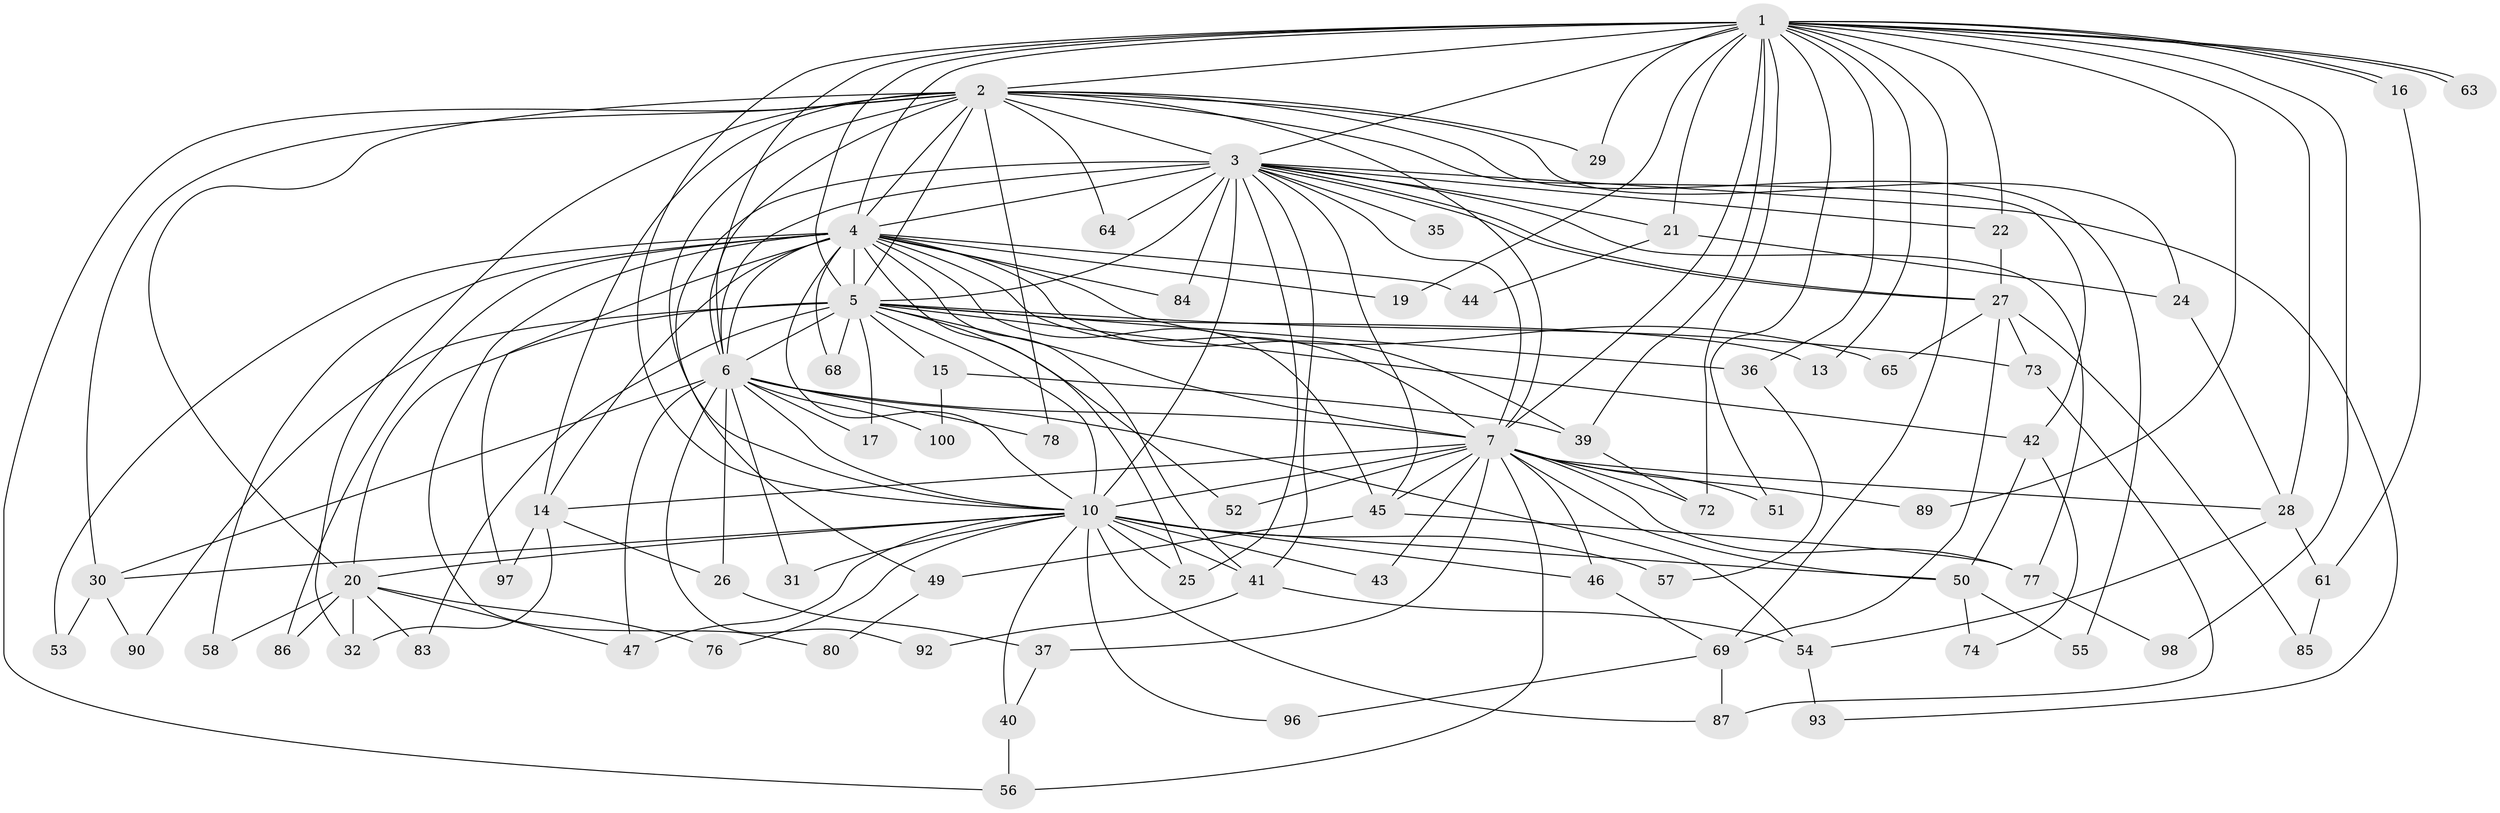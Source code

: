 // original degree distribution, {27: 0.01, 21: 0.01, 17: 0.01, 24: 0.03, 18: 0.01, 19: 0.01, 15: 0.01, 14: 0.01, 3: 0.22, 2: 0.53, 5: 0.06, 4: 0.07, 10: 0.01, 7: 0.01}
// Generated by graph-tools (version 1.1) at 2025/11/02/27/25 16:11:00]
// undirected, 74 vertices, 176 edges
graph export_dot {
graph [start="1"]
  node [color=gray90,style=filled];
  1 [super="+62"];
  2 [super="+12"];
  3 [super="+8"];
  4 [super="+11"];
  5 [super="+9"];
  6 [super="+71"];
  7 [super="+18"];
  10 [super="+23"];
  13;
  14 [super="+48"];
  15;
  16;
  17;
  19;
  20 [super="+34"];
  21;
  22;
  24;
  25 [super="+38"];
  26;
  27 [super="+60"];
  28 [super="+59"];
  29;
  30 [super="+33"];
  31;
  32 [super="+70"];
  35;
  36;
  37;
  39 [super="+66"];
  40 [super="+81"];
  41 [super="+79"];
  42;
  43;
  44;
  45 [super="+88"];
  46;
  47 [super="+67"];
  49;
  50 [super="+95"];
  51;
  52;
  53;
  54 [super="+91"];
  55;
  56;
  57;
  58;
  61;
  63;
  64;
  65;
  68;
  69 [super="+82"];
  72 [super="+75"];
  73;
  74;
  76;
  77 [super="+99"];
  78;
  80;
  83;
  84;
  85;
  86;
  87 [super="+94"];
  89;
  90;
  92;
  93;
  96;
  97;
  98;
  100;
  1 -- 2 [weight=2];
  1 -- 3 [weight=2];
  1 -- 4;
  1 -- 5 [weight=2];
  1 -- 6;
  1 -- 7;
  1 -- 10;
  1 -- 13;
  1 -- 16;
  1 -- 16;
  1 -- 19;
  1 -- 21;
  1 -- 22;
  1 -- 28;
  1 -- 29;
  1 -- 36;
  1 -- 51;
  1 -- 63;
  1 -- 63;
  1 -- 72;
  1 -- 89;
  1 -- 98;
  1 -- 69;
  1 -- 39;
  2 -- 3 [weight=2];
  2 -- 4;
  2 -- 5 [weight=3];
  2 -- 6;
  2 -- 7;
  2 -- 10;
  2 -- 14;
  2 -- 20;
  2 -- 24;
  2 -- 29;
  2 -- 42;
  2 -- 55;
  2 -- 56;
  2 -- 64;
  2 -- 78;
  2 -- 32;
  2 -- 30;
  3 -- 4 [weight=2];
  3 -- 5 [weight=4];
  3 -- 6 [weight=2];
  3 -- 7 [weight=2];
  3 -- 10 [weight=2];
  3 -- 22;
  3 -- 25;
  3 -- 27;
  3 -- 27;
  3 -- 41;
  3 -- 84;
  3 -- 93;
  3 -- 64;
  3 -- 35;
  3 -- 45;
  3 -- 49;
  3 -- 21;
  3 -- 77;
  4 -- 5 [weight=2];
  4 -- 6 [weight=2];
  4 -- 7;
  4 -- 10;
  4 -- 14;
  4 -- 25;
  4 -- 39;
  4 -- 44;
  4 -- 53;
  4 -- 58;
  4 -- 65;
  4 -- 68;
  4 -- 80;
  4 -- 84;
  4 -- 86;
  4 -- 97;
  4 -- 19;
  4 -- 41;
  4 -- 45;
  5 -- 6 [weight=2];
  5 -- 7 [weight=2];
  5 -- 10 [weight=2];
  5 -- 13;
  5 -- 15 [weight=2];
  5 -- 36;
  5 -- 42;
  5 -- 52;
  5 -- 68;
  5 -- 73;
  5 -- 83;
  5 -- 90;
  5 -- 17;
  5 -- 20 [weight=2];
  6 -- 7 [weight=2];
  6 -- 10;
  6 -- 17;
  6 -- 26;
  6 -- 30;
  6 -- 31;
  6 -- 92;
  6 -- 100;
  6 -- 78;
  6 -- 47;
  6 -- 54;
  7 -- 10 [weight=2];
  7 -- 37;
  7 -- 43;
  7 -- 45;
  7 -- 46;
  7 -- 50;
  7 -- 51;
  7 -- 52;
  7 -- 56;
  7 -- 77;
  7 -- 89;
  7 -- 14;
  7 -- 72;
  7 -- 28;
  10 -- 30;
  10 -- 31;
  10 -- 40;
  10 -- 41;
  10 -- 43;
  10 -- 46;
  10 -- 47;
  10 -- 50;
  10 -- 57;
  10 -- 76;
  10 -- 96;
  10 -- 20;
  10 -- 25;
  10 -- 87;
  14 -- 26;
  14 -- 32;
  14 -- 97;
  15 -- 39;
  15 -- 100;
  16 -- 61;
  20 -- 32;
  20 -- 47;
  20 -- 58;
  20 -- 76;
  20 -- 83;
  20 -- 86;
  21 -- 24;
  21 -- 44;
  22 -- 27;
  24 -- 28;
  26 -- 37;
  27 -- 65;
  27 -- 69;
  27 -- 73;
  27 -- 85;
  28 -- 54;
  28 -- 61;
  30 -- 53;
  30 -- 90;
  36 -- 57;
  37 -- 40;
  39 -- 72;
  40 -- 56;
  41 -- 54;
  41 -- 92;
  42 -- 74;
  42 -- 50;
  45 -- 49;
  45 -- 77;
  46 -- 69;
  49 -- 80;
  50 -- 55;
  50 -- 74;
  54 -- 93;
  61 -- 85;
  69 -- 87;
  69 -- 96;
  73 -- 87;
  77 -- 98;
}
